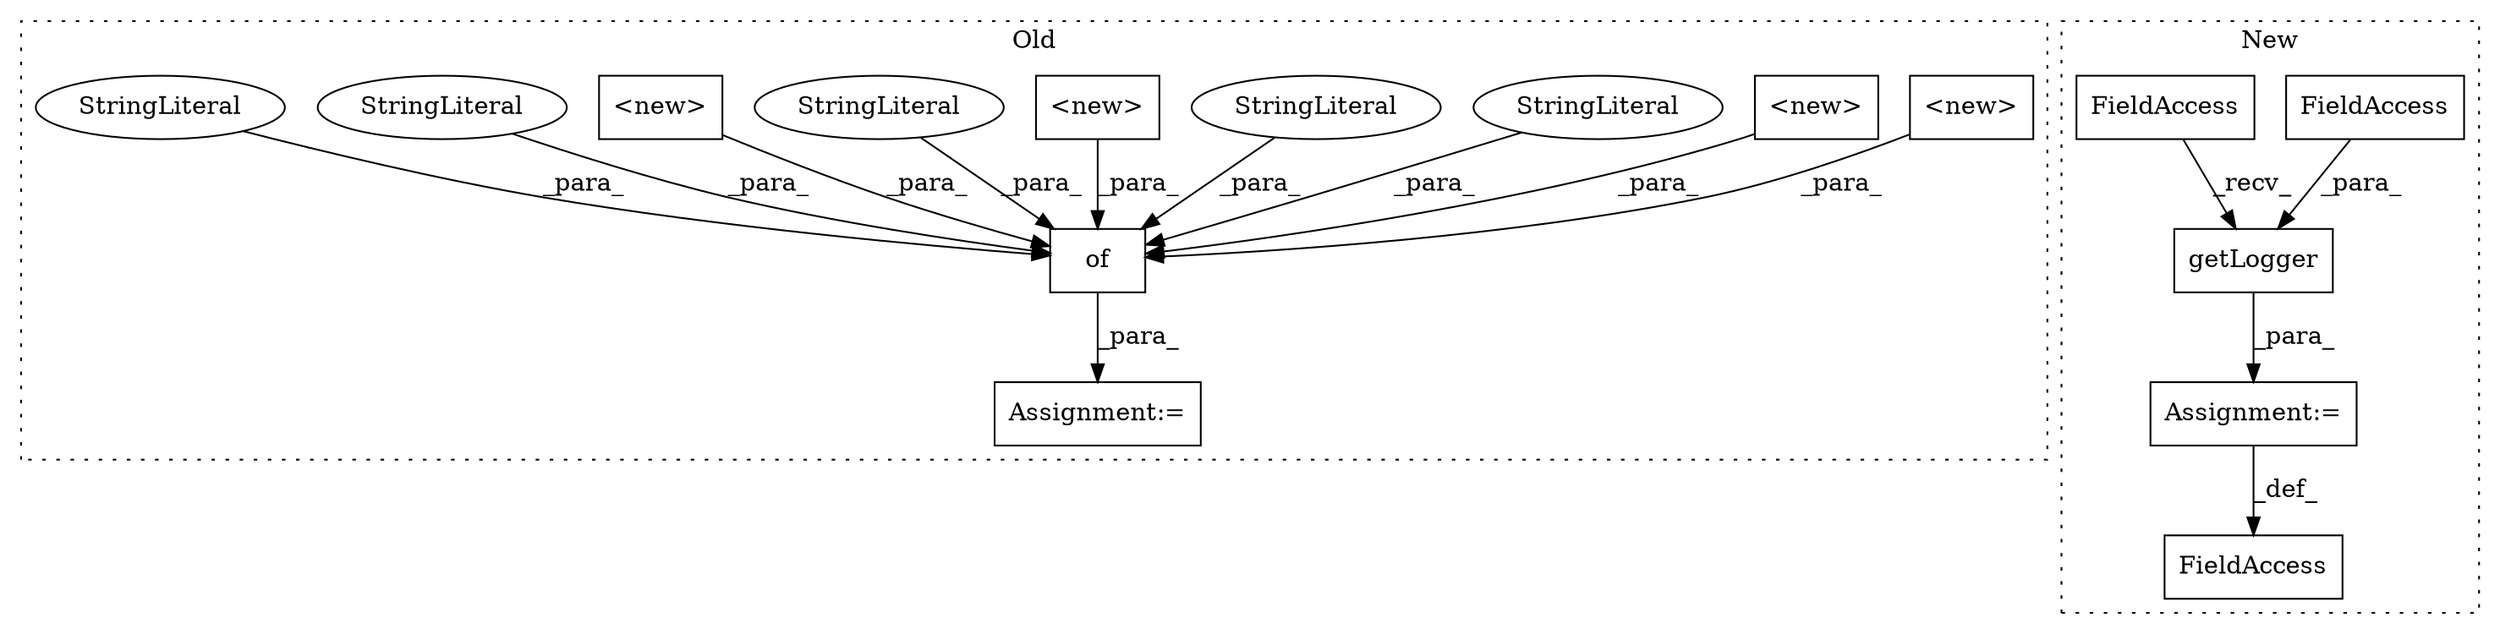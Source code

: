 digraph G {
subgraph cluster0 {
1 [label="<new>" a="14" s="3745" l="48" shape="box"];
6 [label="of" a="32" s="3562,3865" l="3,1" shape="box"];
7 [label="<new>" a="14" s="3572" l="37" shape="box"];
8 [label="StringLiteral" a="45" s="3852" l="6" shape="ellipse"];
9 [label="StringLiteral" a="45" s="3565" l="6" shape="ellipse"];
10 [label="Assignment:=" a="7" s="3557" l="1" shape="box"];
12 [label="<new>" a="14" s="3623" l="42" shape="box"];
13 [label="StringLiteral" a="45" s="3725" l="19" shape="ellipse"];
14 [label="<new>" a="14" s="3803" l="48" shape="box"];
15 [label="StringLiteral" a="45" s="3794" l="8" shape="ellipse"];
16 [label="StringLiteral" a="45" s="3666" l="13" shape="ellipse"];
label = "Old";
style="dotted";
}
subgraph cluster1 {
2 [label="getLogger" a="32" s="324,342" l="10,1" shape="box"];
3 [label="FieldAccess" a="22" s="309" l="6" shape="box"];
4 [label="Assignment:=" a="7" s="315" l="1" shape="box"];
5 [label="FieldAccess" a="22" s="334" l="8" shape="box"];
11 [label="FieldAccess" a="22" s="316" l="7" shape="box"];
label = "New";
style="dotted";
}
1 -> 6 [label="_para_"];
2 -> 4 [label="_para_"];
4 -> 3 [label="_def_"];
5 -> 2 [label="_para_"];
6 -> 10 [label="_para_"];
7 -> 6 [label="_para_"];
8 -> 6 [label="_para_"];
9 -> 6 [label="_para_"];
11 -> 2 [label="_recv_"];
12 -> 6 [label="_para_"];
13 -> 6 [label="_para_"];
14 -> 6 [label="_para_"];
15 -> 6 [label="_para_"];
16 -> 6 [label="_para_"];
}